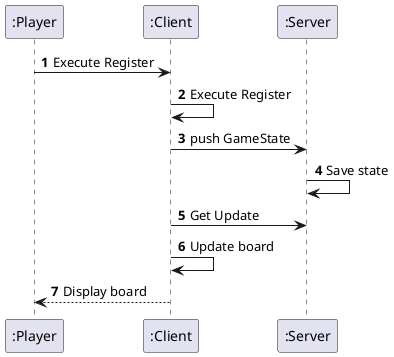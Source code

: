 @startuml
'Sequence Diagram for Execute Register.
Participant ":Player" as Player
Participant ":Client" as Client
Participant ":Server" as Server


autonumber
Player -> Client : Execute Register
Client -> Client : Execute Register
Client -> Server : push GameState
Server -> Server : Save state
Client -> Server : Get Update
Client -> Client : Update board
Client --> Player : Display board

@enduml